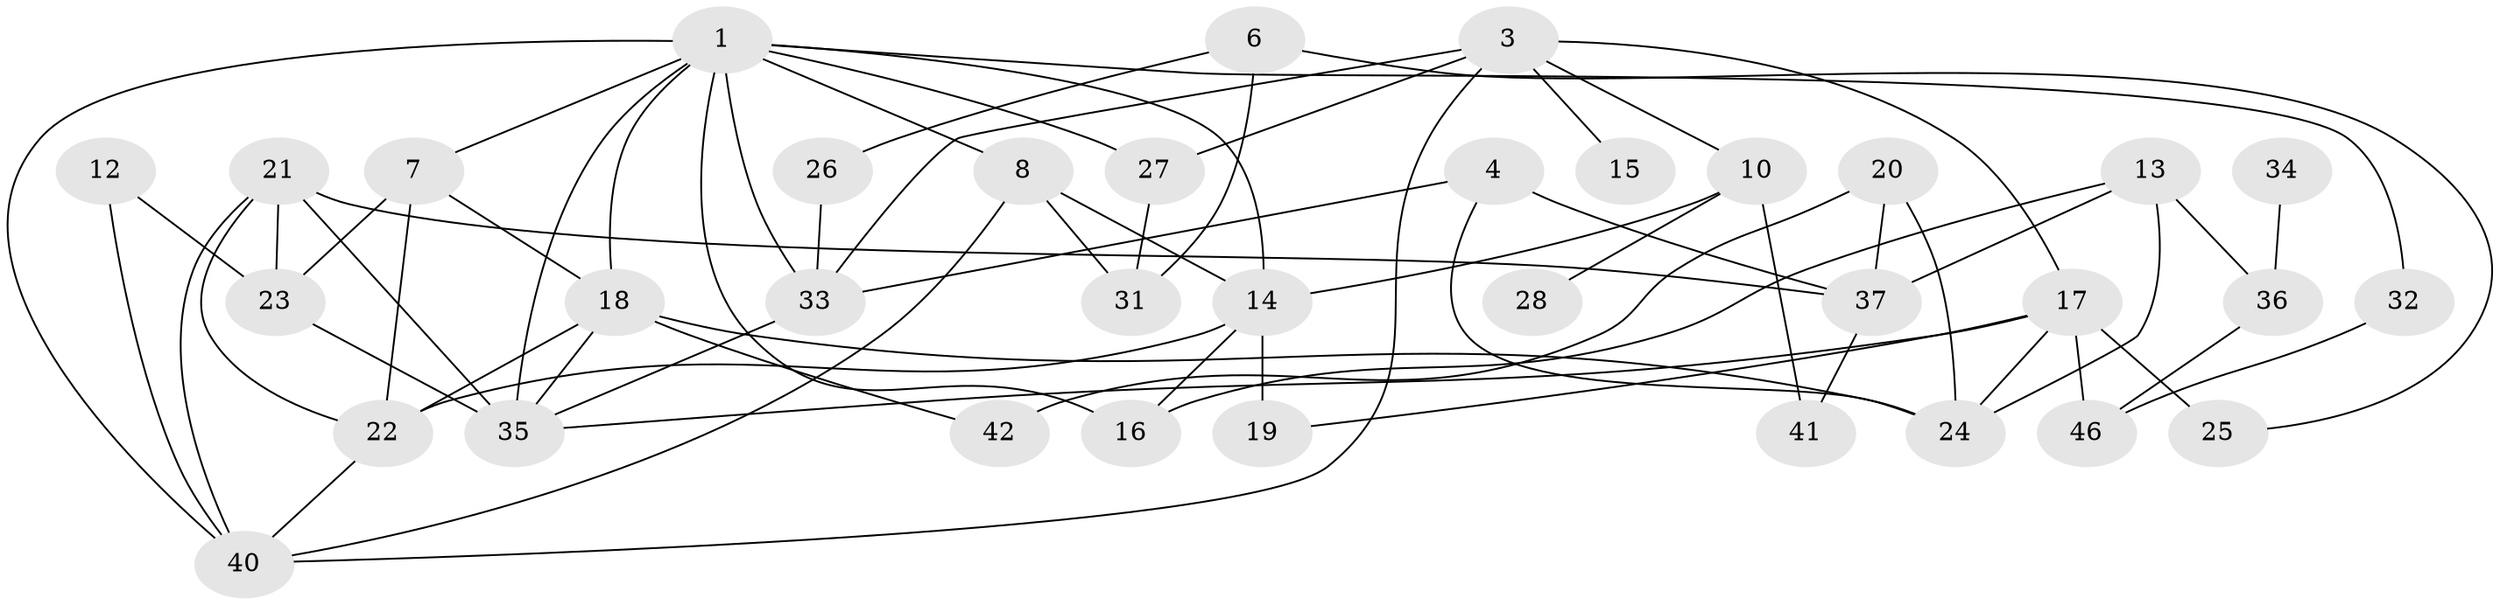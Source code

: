 // original degree distribution, {1: 0.17857142857142858, 0: 0.07142857142857142, 3: 0.22321428571428573, 2: 0.26785714285714285, 5: 0.0625, 4: 0.16964285714285715, 7: 0.017857142857142856, 6: 0.008928571428571428}
// Generated by graph-tools (version 1.1) at 2025/48/03/04/25 22:48:12]
// undirected, 35 vertices, 66 edges
graph export_dot {
  node [color=gray90,style=filled];
  1;
  3;
  4;
  6;
  7;
  8;
  10;
  12;
  13;
  14;
  15;
  16;
  17;
  18;
  19;
  20;
  21;
  22;
  23;
  24;
  25;
  26;
  27;
  28;
  31;
  32;
  33;
  34;
  35;
  36;
  37;
  40;
  41;
  42;
  46;
  1 -- 7 [weight=1.0];
  1 -- 8 [weight=3.0];
  1 -- 14 [weight=2.0];
  1 -- 16 [weight=2.0];
  1 -- 18 [weight=1.0];
  1 -- 27 [weight=1.0];
  1 -- 32 [weight=1.0];
  1 -- 33 [weight=2.0];
  1 -- 35 [weight=3.0];
  1 -- 40 [weight=1.0];
  3 -- 10 [weight=1.0];
  3 -- 15 [weight=2.0];
  3 -- 17 [weight=1.0];
  3 -- 27 [weight=2.0];
  3 -- 33 [weight=1.0];
  3 -- 40 [weight=1.0];
  4 -- 24 [weight=1.0];
  4 -- 33 [weight=1.0];
  4 -- 37 [weight=1.0];
  6 -- 25 [weight=1.0];
  6 -- 26 [weight=1.0];
  6 -- 31 [weight=1.0];
  7 -- 18 [weight=1.0];
  7 -- 22 [weight=1.0];
  7 -- 23 [weight=1.0];
  8 -- 14 [weight=1.0];
  8 -- 31 [weight=1.0];
  8 -- 40 [weight=1.0];
  10 -- 14 [weight=1.0];
  10 -- 28 [weight=1.0];
  10 -- 41 [weight=1.0];
  12 -- 23 [weight=1.0];
  12 -- 40 [weight=1.0];
  13 -- 16 [weight=1.0];
  13 -- 24 [weight=1.0];
  13 -- 36 [weight=2.0];
  13 -- 37 [weight=1.0];
  14 -- 16 [weight=1.0];
  14 -- 19 [weight=1.0];
  14 -- 22 [weight=1.0];
  17 -- 19 [weight=1.0];
  17 -- 24 [weight=1.0];
  17 -- 25 [weight=3.0];
  17 -- 35 [weight=1.0];
  17 -- 46 [weight=1.0];
  18 -- 22 [weight=1.0];
  18 -- 24 [weight=1.0];
  18 -- 35 [weight=1.0];
  18 -- 42 [weight=1.0];
  20 -- 24 [weight=1.0];
  20 -- 37 [weight=1.0];
  20 -- 42 [weight=1.0];
  21 -- 22 [weight=1.0];
  21 -- 23 [weight=1.0];
  21 -- 35 [weight=2.0];
  21 -- 37 [weight=1.0];
  21 -- 40 [weight=1.0];
  22 -- 40 [weight=1.0];
  23 -- 35 [weight=1.0];
  26 -- 33 [weight=1.0];
  27 -- 31 [weight=1.0];
  32 -- 46 [weight=1.0];
  33 -- 35 [weight=1.0];
  34 -- 36 [weight=1.0];
  36 -- 46 [weight=1.0];
  37 -- 41 [weight=1.0];
}
